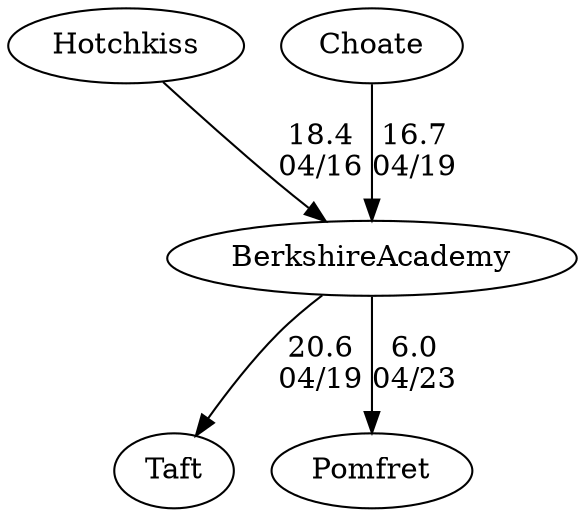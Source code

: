 digraph girls3foursBerkshireAcademy {Hotchkiss [URL="girls3foursBerkshireAcademyHotchkiss.html"];Taft [URL="girls3foursBerkshireAcademyTaft.html"];Choate [URL="girls3foursBerkshireAcademyChoate.html"];BerkshireAcademy [URL="girls3foursBerkshireAcademyBerkshireAcademy.html"];Pomfret [URL="girls3foursBerkshireAcademyPomfret.html"];Choate -> BerkshireAcademy[label="16.7
04/19", weight="84", tooltip="NEIRA Boys & Girls Fours,Berkshire v. Choate & Taft			
Distance: 1500 M Conditions: Warm, partly cloudy. Steady tailwind ~8-12 mph throughout the afternoon; strongest in the latter 1000 M. Comments: In the G2 race, Berkshire stopped before the finish line and drifted across. Thanks to Choate and Taft for traveling to Camp Sloane for our annual early season tilt.
None", URL="https://www.row2k.com/results/resultspage.cfm?UID=9D6EF532608DCE0FFB64EAEAE8781272&cat=5", random="random"]; 
BerkshireAcademy -> Taft[label="20.6
04/19", weight="80", tooltip="NEIRA Boys & Girls Fours,Berkshire v. Choate & Taft			
Distance: 1500 M Conditions: Warm, partly cloudy. Steady tailwind ~8-12 mph throughout the afternoon; strongest in the latter 1000 M. Comments: In the G2 race, Berkshire stopped before the finish line and drifted across. Thanks to Choate and Taft for traveling to Camp Sloane for our annual early season tilt.
None", URL="https://www.row2k.com/results/resultspage.cfm?UID=9D6EF532608DCE0FFB64EAEAE8781272&cat=5", random="random"]; 
Hotchkiss -> BerkshireAcademy[label="18.4
04/16", weight="82", tooltip="NEIRA Boys & Girls Fours,Berkshire School vs. Hotchkiss			
Distance: 1500 M Conditions: Chilly and cloudy with variable cross headwinds building over the afternoon; strongest in the middle 500. Generally flat water with some slight chop in middle 500. Comments: Order of racing: G3-B4-G2-B3-G1-B2-G4-B1. Berkshire hotseated between G3 and G4. Great to be able to welcome our neighbors to the world of fours racing.
None", URL="https://www.row2k.com/results/resultspage.cfm?UID=146036DC0D57AEEFDD13651887C3B194&cat=5", random="random"]; 
BerkshireAcademy -> Pomfret[label="6.0
04/23", weight="94", tooltip="NEIRA Girls Fours, Pomfret v. Berkshire, Marianapolis			
Distance: 1500m Conditions: 8MPH headwind, stronger gusts in the first 500. Occasional gusty crosswinds, light chop, but generally good water. Comments: Alternated races with boys. Order of girls races: G3, G2, G1, G4. The 3rd boat race had to restart because of an over-the-head crab in the first 100m in the Berkshire boat.
None", URL="https://www.row2k.com/results/resultspage.cfm?UID=E5F9B2C1554A1FBD0FEB68B2E09DEB28&cat=1", random="random"]}